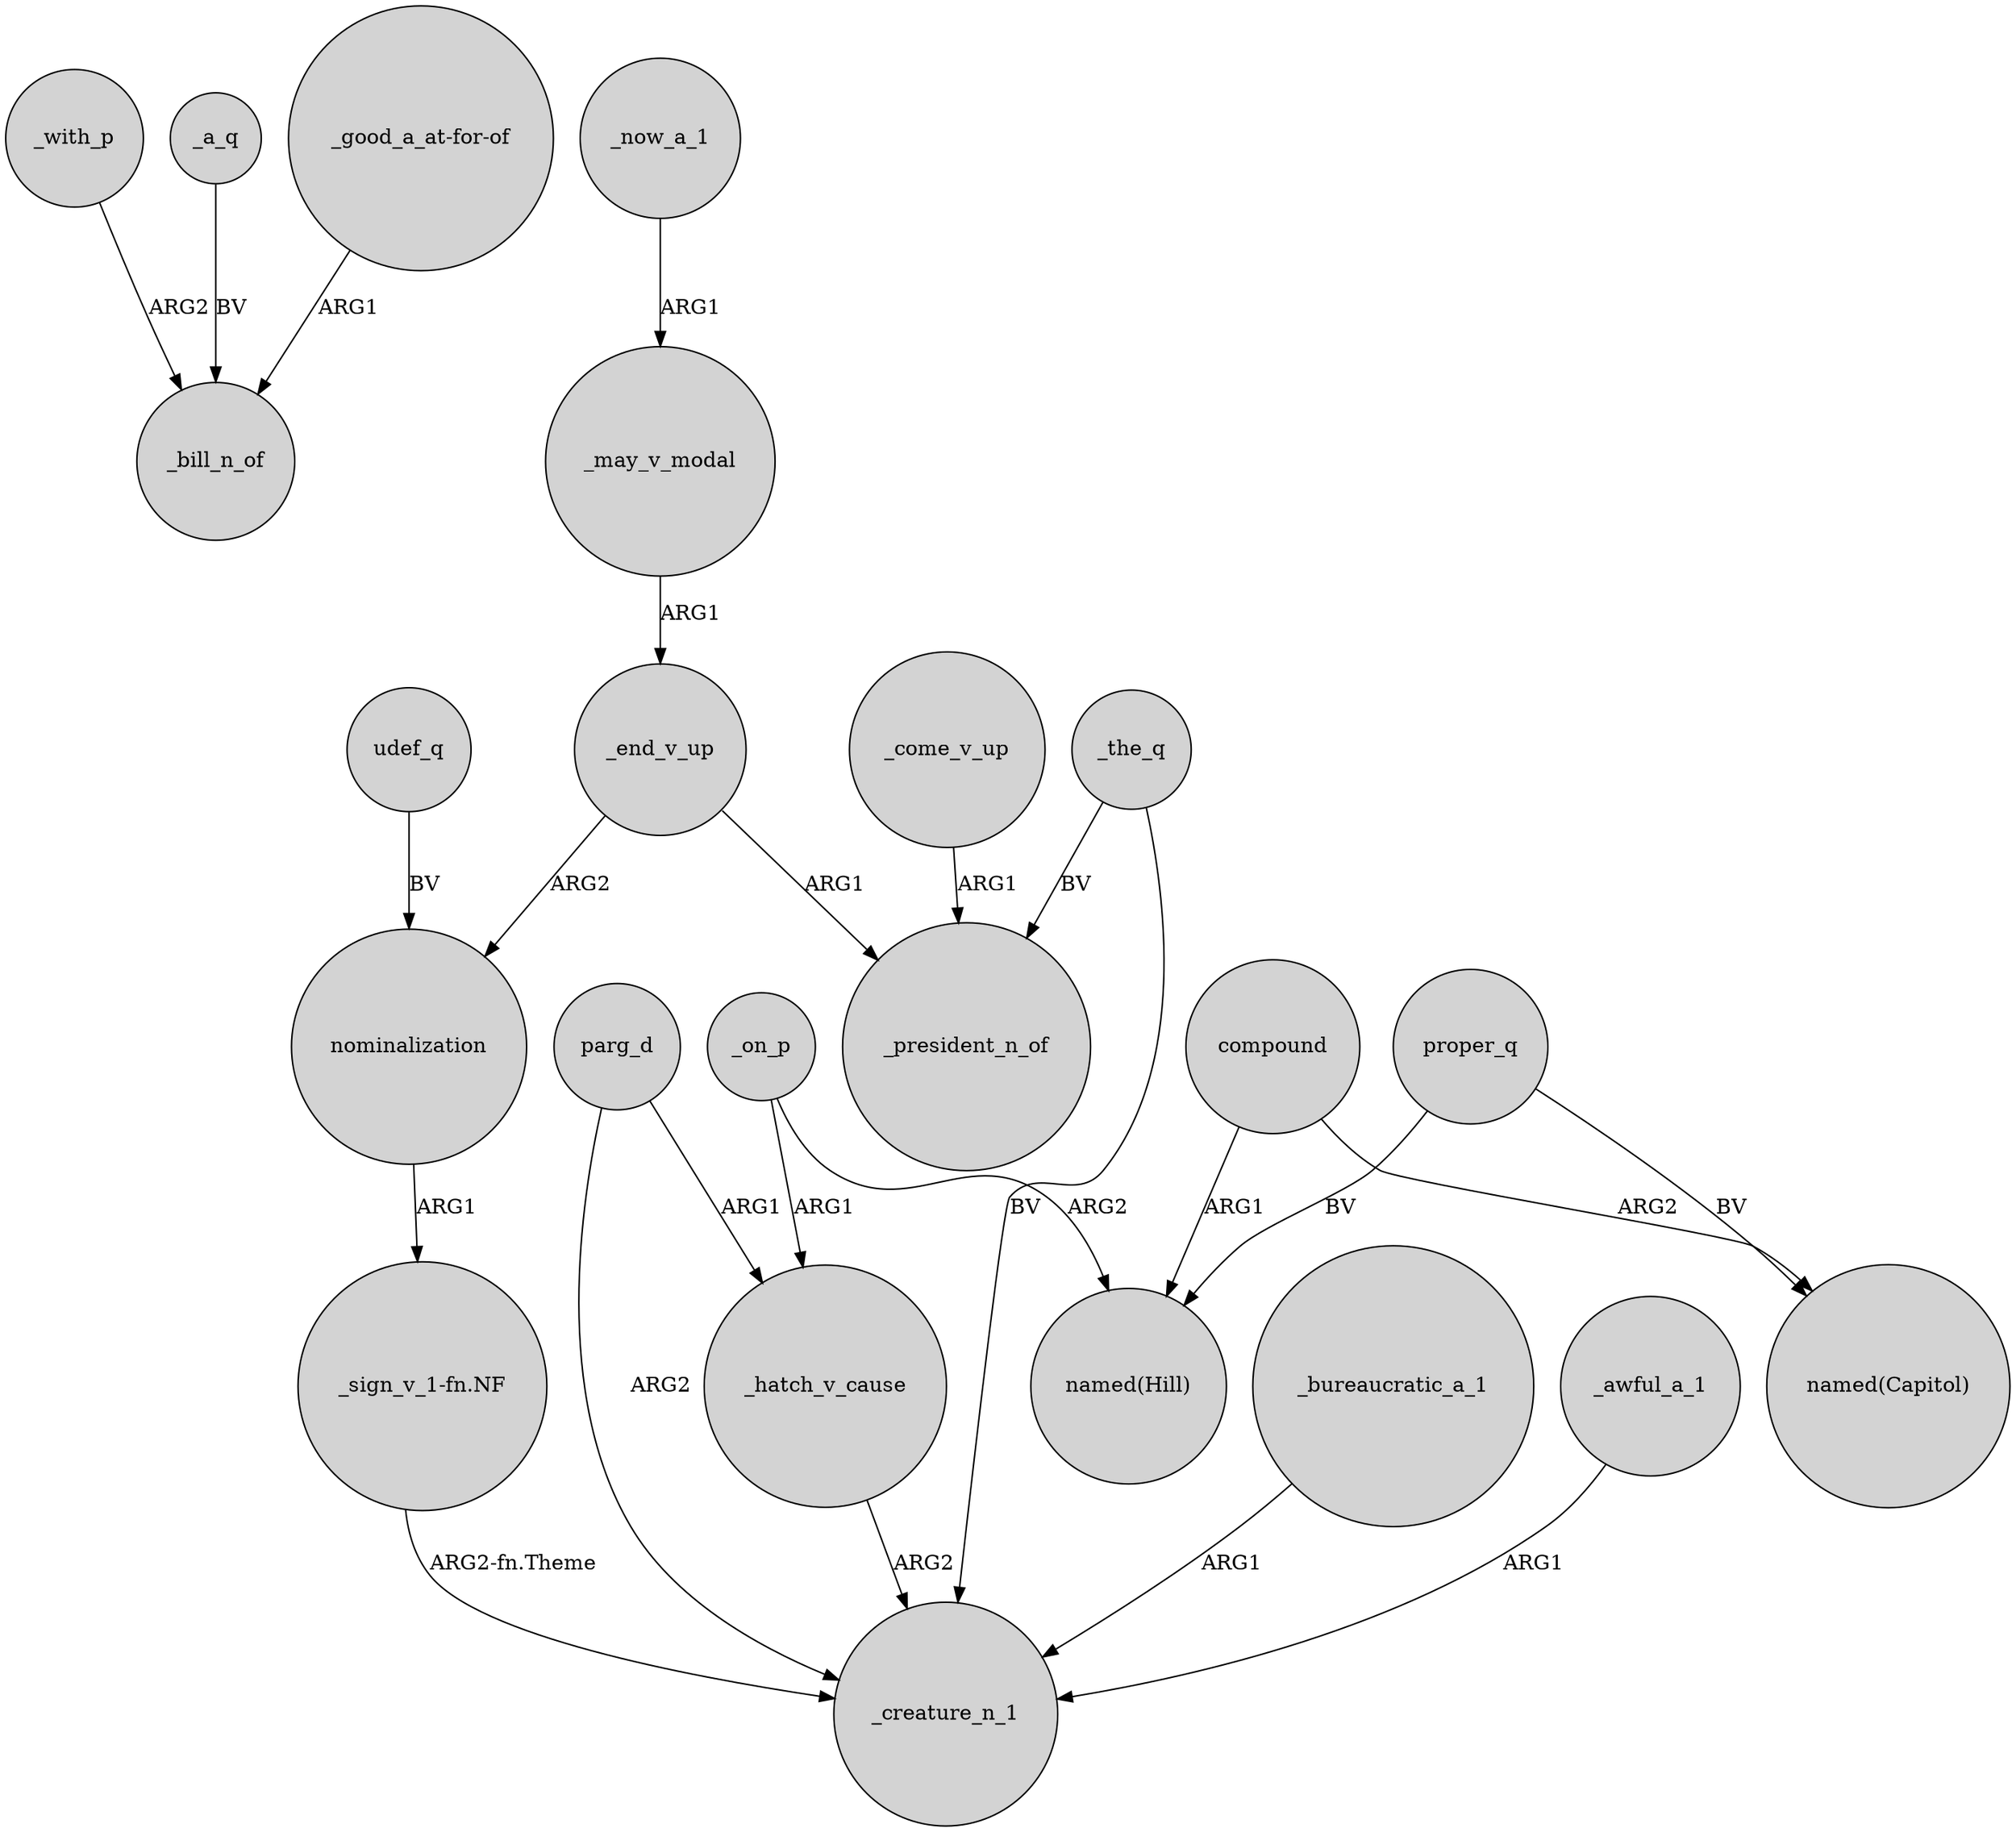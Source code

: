 digraph {
	node [shape=circle style=filled]
	_with_p -> _bill_n_of [label=ARG2]
	_on_p -> _hatch_v_cause [label=ARG1]
	compound -> "named(Capitol)" [label=ARG2]
	_a_q -> _bill_n_of [label=BV]
	"_good_a_at-for-of" -> _bill_n_of [label=ARG1]
	_on_p -> "named(Hill)" [label=ARG2]
	_hatch_v_cause -> _creature_n_1 [label=ARG2]
	parg_d -> _creature_n_1 [label=ARG2]
	compound -> "named(Hill)" [label=ARG1]
	_now_a_1 -> _may_v_modal [label=ARG1]
	"_sign_v_1-fn.NF" -> _creature_n_1 [label="ARG2-fn.Theme"]
	_end_v_up -> _president_n_of [label=ARG1]
	nominalization -> "_sign_v_1-fn.NF" [label=ARG1]
	_bureaucratic_a_1 -> _creature_n_1 [label=ARG1]
	_awful_a_1 -> _creature_n_1 [label=ARG1]
	_the_q -> _president_n_of [label=BV]
	_come_v_up -> _president_n_of [label=ARG1]
	udef_q -> nominalization [label=BV]
	proper_q -> "named(Hill)" [label=BV]
	_may_v_modal -> _end_v_up [label=ARG1]
	_end_v_up -> nominalization [label=ARG2]
	_the_q -> _creature_n_1 [label=BV]
	parg_d -> _hatch_v_cause [label=ARG1]
	proper_q -> "named(Capitol)" [label=BV]
}
